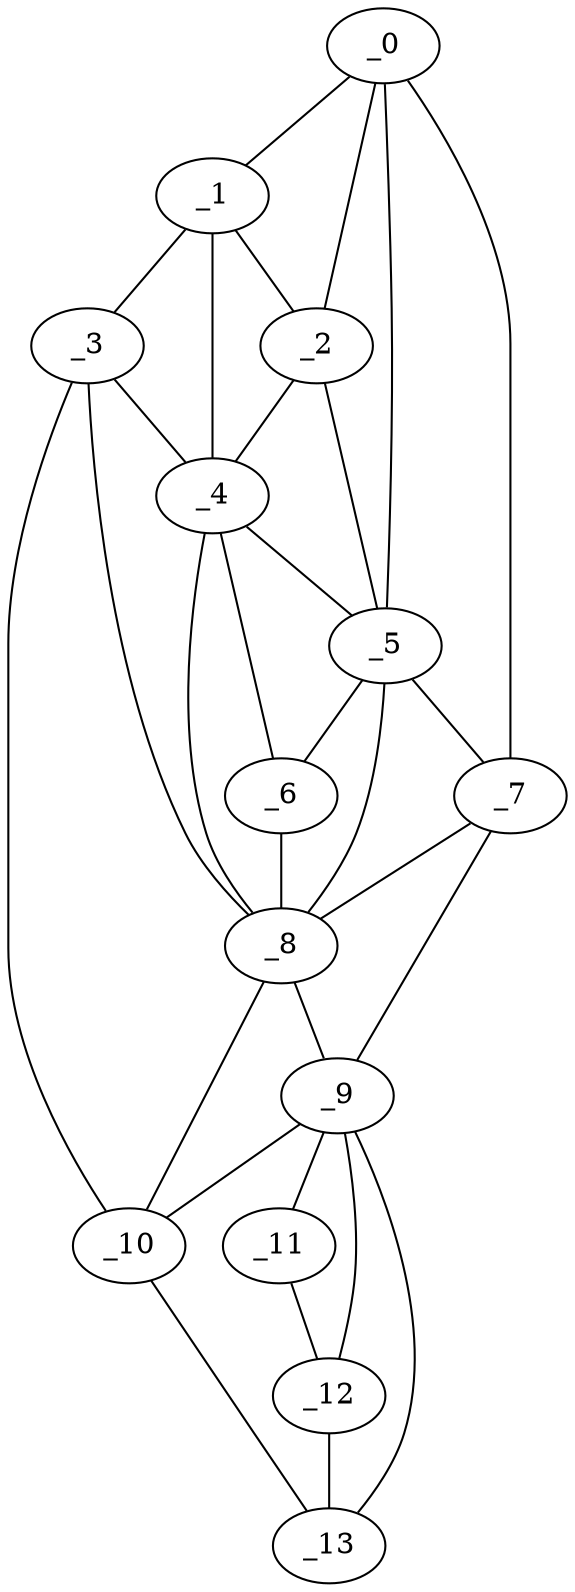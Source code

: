 graph "obj10__165.gxl" {
	_0	 [x=6,
		y=45];
	_1	 [x=13,
		y=60];
	_0 -- _1	 [valence=1];
	_2	 [x=14,
		y=53];
	_0 -- _2	 [valence=1];
	_5	 [x=29,
		y=38];
	_0 -- _5	 [valence=2];
	_7	 [x=32,
		y=30];
	_0 -- _7	 [valence=1];
	_1 -- _2	 [valence=1];
	_3	 [x=24,
		y=67];
	_1 -- _3	 [valence=1];
	_4	 [x=25,
		y=53];
	_1 -- _4	 [valence=2];
	_2 -- _4	 [valence=2];
	_2 -- _5	 [valence=2];
	_3 -- _4	 [valence=2];
	_8	 [x=38,
		y=46];
	_3 -- _8	 [valence=2];
	_10	 [x=112,
		y=97];
	_3 -- _10	 [valence=1];
	_4 -- _5	 [valence=1];
	_6	 [x=30,
		y=47];
	_4 -- _6	 [valence=1];
	_4 -- _8	 [valence=2];
	_5 -- _6	 [valence=2];
	_5 -- _7	 [valence=1];
	_5 -- _8	 [valence=2];
	_6 -- _8	 [valence=2];
	_7 -- _8	 [valence=2];
	_9	 [x=76,
		y=22];
	_7 -- _9	 [valence=1];
	_8 -- _9	 [valence=1];
	_8 -- _10	 [valence=2];
	_9 -- _10	 [valence=2];
	_11	 [x=125,
		y=31];
	_9 -- _11	 [valence=1];
	_12	 [x=125,
		y=40];
	_9 -- _12	 [valence=1];
	_13	 [x=125,
		y=61];
	_9 -- _13	 [valence=2];
	_10 -- _13	 [valence=1];
	_11 -- _12	 [valence=1];
	_12 -- _13	 [valence=1];
}
